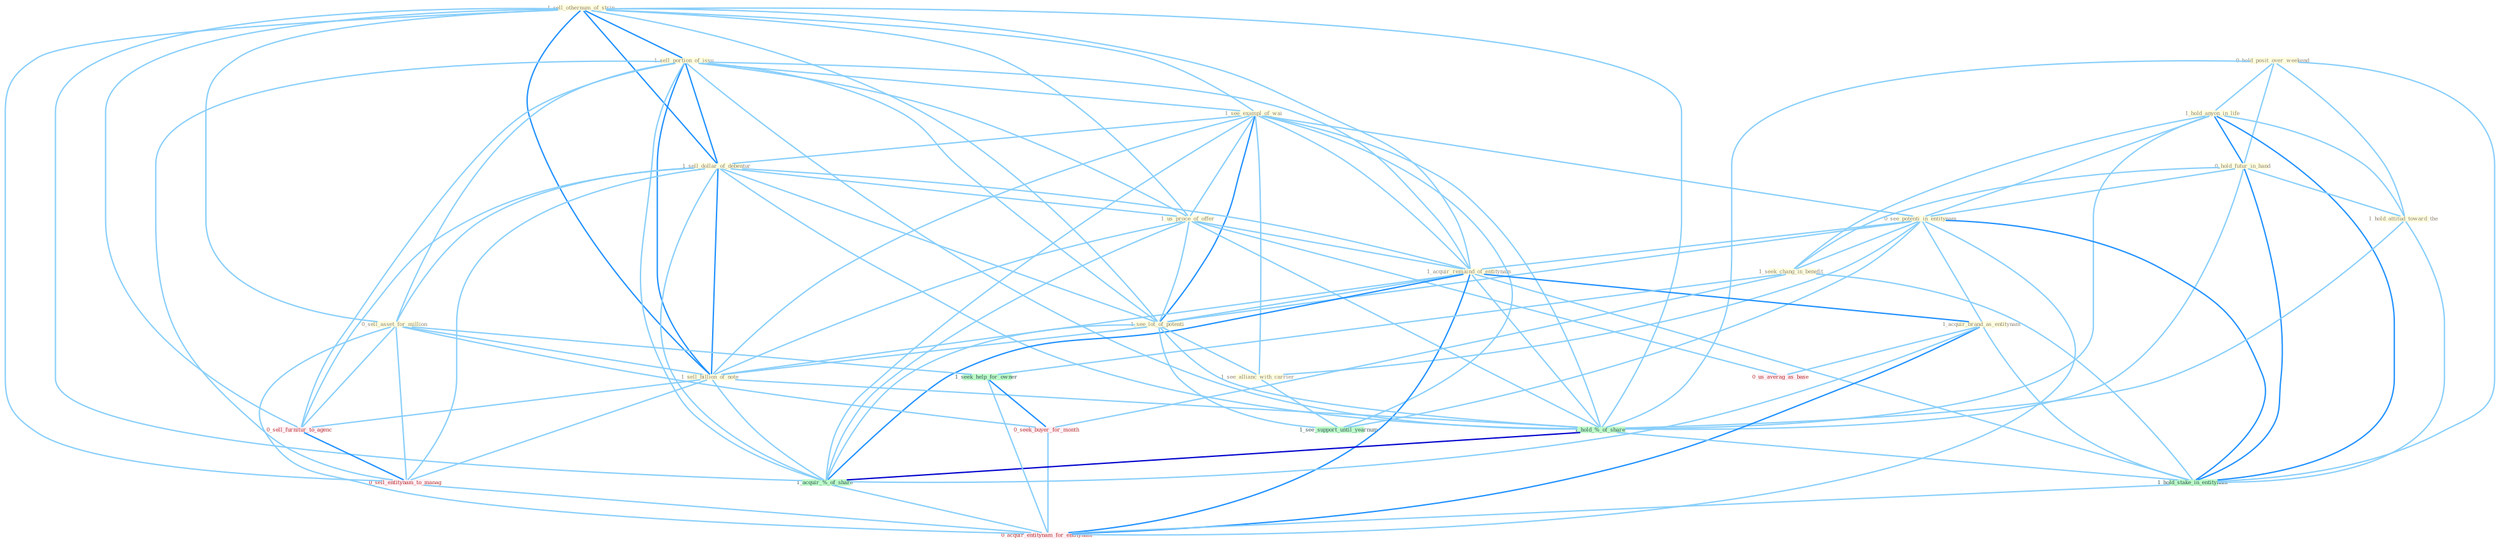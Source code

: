 Graph G{ 
    node
    [shape=polygon,style=filled,width=.5,height=.06,color="#BDFCC9",fixedsize=true,fontsize=4,
    fontcolor="#2f4f4f"];
    {node
    [color="#ffffe0", fontcolor="#8b7d6b"] "1_sell_othernum_of_strip " "1_sell_portion_of_issu " "0_hold_posit_over_weekend " "1_hold_anyon_in_life " "0_hold_futur_in_hand " "1_see_exampl_of_wai " "1_sell_dollar_of_debentur " "1_us_proce_of_offer " "0_see_potenti_in_entitynam " "1_hold_attitud_toward_the " "1_acquir_remaind_of_entitynam " "1_seek_chang_in_benefit " "0_sell_asset_for_million " "1_acquir_brand_as_entitynam " "1_see_lot_of_potenti " "1_see_allianc_with_carrier " "1_sell_billion_of_note "}
{node [color="#fff0f5", fontcolor="#b22222"] "0_seek_buyer_for_month " "0_sell_furnitur_to_agenc " "0_us_averag_as_base " "0_sell_entitynam_to_manag " "0_acquir_entitynam_for_entitynam "}
edge [color="#B0E2FF"];

	"1_sell_othernum_of_strip " -- "1_sell_portion_of_issu " [w="2", color="#1e90ff" , len=0.8];
	"1_sell_othernum_of_strip " -- "1_see_exampl_of_wai " [w="1", color="#87cefa" ];
	"1_sell_othernum_of_strip " -- "1_sell_dollar_of_debentur " [w="2", color="#1e90ff" , len=0.8];
	"1_sell_othernum_of_strip " -- "1_us_proce_of_offer " [w="1", color="#87cefa" ];
	"1_sell_othernum_of_strip " -- "1_acquir_remaind_of_entitynam " [w="1", color="#87cefa" ];
	"1_sell_othernum_of_strip " -- "0_sell_asset_for_million " [w="1", color="#87cefa" ];
	"1_sell_othernum_of_strip " -- "1_see_lot_of_potenti " [w="1", color="#87cefa" ];
	"1_sell_othernum_of_strip " -- "1_sell_billion_of_note " [w="2", color="#1e90ff" , len=0.8];
	"1_sell_othernum_of_strip " -- "1_hold_%_of_share " [w="1", color="#87cefa" ];
	"1_sell_othernum_of_strip " -- "1_acquir_%_of_share " [w="1", color="#87cefa" ];
	"1_sell_othernum_of_strip " -- "0_sell_furnitur_to_agenc " [w="1", color="#87cefa" ];
	"1_sell_othernum_of_strip " -- "0_sell_entitynam_to_manag " [w="1", color="#87cefa" ];
	"1_sell_portion_of_issu " -- "1_see_exampl_of_wai " [w="1", color="#87cefa" ];
	"1_sell_portion_of_issu " -- "1_sell_dollar_of_debentur " [w="2", color="#1e90ff" , len=0.8];
	"1_sell_portion_of_issu " -- "1_us_proce_of_offer " [w="1", color="#87cefa" ];
	"1_sell_portion_of_issu " -- "1_acquir_remaind_of_entitynam " [w="1", color="#87cefa" ];
	"1_sell_portion_of_issu " -- "0_sell_asset_for_million " [w="1", color="#87cefa" ];
	"1_sell_portion_of_issu " -- "1_see_lot_of_potenti " [w="1", color="#87cefa" ];
	"1_sell_portion_of_issu " -- "1_sell_billion_of_note " [w="2", color="#1e90ff" , len=0.8];
	"1_sell_portion_of_issu " -- "1_hold_%_of_share " [w="1", color="#87cefa" ];
	"1_sell_portion_of_issu " -- "1_acquir_%_of_share " [w="1", color="#87cefa" ];
	"1_sell_portion_of_issu " -- "0_sell_furnitur_to_agenc " [w="1", color="#87cefa" ];
	"1_sell_portion_of_issu " -- "0_sell_entitynam_to_manag " [w="1", color="#87cefa" ];
	"0_hold_posit_over_weekend " -- "1_hold_anyon_in_life " [w="1", color="#87cefa" ];
	"0_hold_posit_over_weekend " -- "0_hold_futur_in_hand " [w="1", color="#87cefa" ];
	"0_hold_posit_over_weekend " -- "1_hold_attitud_toward_the " [w="1", color="#87cefa" ];
	"0_hold_posit_over_weekend " -- "1_hold_%_of_share " [w="1", color="#87cefa" ];
	"0_hold_posit_over_weekend " -- "1_hold_stake_in_entitynam " [w="1", color="#87cefa" ];
	"1_hold_anyon_in_life " -- "0_hold_futur_in_hand " [w="2", color="#1e90ff" , len=0.8];
	"1_hold_anyon_in_life " -- "0_see_potenti_in_entitynam " [w="1", color="#87cefa" ];
	"1_hold_anyon_in_life " -- "1_hold_attitud_toward_the " [w="1", color="#87cefa" ];
	"1_hold_anyon_in_life " -- "1_seek_chang_in_benefit " [w="1", color="#87cefa" ];
	"1_hold_anyon_in_life " -- "1_hold_%_of_share " [w="1", color="#87cefa" ];
	"1_hold_anyon_in_life " -- "1_hold_stake_in_entitynam " [w="2", color="#1e90ff" , len=0.8];
	"0_hold_futur_in_hand " -- "0_see_potenti_in_entitynam " [w="1", color="#87cefa" ];
	"0_hold_futur_in_hand " -- "1_hold_attitud_toward_the " [w="1", color="#87cefa" ];
	"0_hold_futur_in_hand " -- "1_seek_chang_in_benefit " [w="1", color="#87cefa" ];
	"0_hold_futur_in_hand " -- "1_hold_%_of_share " [w="1", color="#87cefa" ];
	"0_hold_futur_in_hand " -- "1_hold_stake_in_entitynam " [w="2", color="#1e90ff" , len=0.8];
	"1_see_exampl_of_wai " -- "1_sell_dollar_of_debentur " [w="1", color="#87cefa" ];
	"1_see_exampl_of_wai " -- "1_us_proce_of_offer " [w="1", color="#87cefa" ];
	"1_see_exampl_of_wai " -- "0_see_potenti_in_entitynam " [w="1", color="#87cefa" ];
	"1_see_exampl_of_wai " -- "1_acquir_remaind_of_entitynam " [w="1", color="#87cefa" ];
	"1_see_exampl_of_wai " -- "1_see_lot_of_potenti " [w="2", color="#1e90ff" , len=0.8];
	"1_see_exampl_of_wai " -- "1_see_allianc_with_carrier " [w="1", color="#87cefa" ];
	"1_see_exampl_of_wai " -- "1_sell_billion_of_note " [w="1", color="#87cefa" ];
	"1_see_exampl_of_wai " -- "1_hold_%_of_share " [w="1", color="#87cefa" ];
	"1_see_exampl_of_wai " -- "1_acquir_%_of_share " [w="1", color="#87cefa" ];
	"1_see_exampl_of_wai " -- "1_see_support_until_yearnum " [w="1", color="#87cefa" ];
	"1_sell_dollar_of_debentur " -- "1_us_proce_of_offer " [w="1", color="#87cefa" ];
	"1_sell_dollar_of_debentur " -- "1_acquir_remaind_of_entitynam " [w="1", color="#87cefa" ];
	"1_sell_dollar_of_debentur " -- "0_sell_asset_for_million " [w="1", color="#87cefa" ];
	"1_sell_dollar_of_debentur " -- "1_see_lot_of_potenti " [w="1", color="#87cefa" ];
	"1_sell_dollar_of_debentur " -- "1_sell_billion_of_note " [w="2", color="#1e90ff" , len=0.8];
	"1_sell_dollar_of_debentur " -- "1_hold_%_of_share " [w="1", color="#87cefa" ];
	"1_sell_dollar_of_debentur " -- "1_acquir_%_of_share " [w="1", color="#87cefa" ];
	"1_sell_dollar_of_debentur " -- "0_sell_furnitur_to_agenc " [w="1", color="#87cefa" ];
	"1_sell_dollar_of_debentur " -- "0_sell_entitynam_to_manag " [w="1", color="#87cefa" ];
	"1_us_proce_of_offer " -- "1_acquir_remaind_of_entitynam " [w="1", color="#87cefa" ];
	"1_us_proce_of_offer " -- "1_see_lot_of_potenti " [w="1", color="#87cefa" ];
	"1_us_proce_of_offer " -- "1_sell_billion_of_note " [w="1", color="#87cefa" ];
	"1_us_proce_of_offer " -- "1_hold_%_of_share " [w="1", color="#87cefa" ];
	"1_us_proce_of_offer " -- "1_acquir_%_of_share " [w="1", color="#87cefa" ];
	"1_us_proce_of_offer " -- "0_us_averag_as_base " [w="1", color="#87cefa" ];
	"0_see_potenti_in_entitynam " -- "1_acquir_remaind_of_entitynam " [w="1", color="#87cefa" ];
	"0_see_potenti_in_entitynam " -- "1_seek_chang_in_benefit " [w="1", color="#87cefa" ];
	"0_see_potenti_in_entitynam " -- "1_acquir_brand_as_entitynam " [w="1", color="#87cefa" ];
	"0_see_potenti_in_entitynam " -- "1_see_lot_of_potenti " [w="1", color="#87cefa" ];
	"0_see_potenti_in_entitynam " -- "1_see_allianc_with_carrier " [w="1", color="#87cefa" ];
	"0_see_potenti_in_entitynam " -- "1_hold_stake_in_entitynam " [w="2", color="#1e90ff" , len=0.8];
	"0_see_potenti_in_entitynam " -- "1_see_support_until_yearnum " [w="1", color="#87cefa" ];
	"0_see_potenti_in_entitynam " -- "0_acquir_entitynam_for_entitynam " [w="1", color="#87cefa" ];
	"1_hold_attitud_toward_the " -- "1_hold_%_of_share " [w="1", color="#87cefa" ];
	"1_hold_attitud_toward_the " -- "1_hold_stake_in_entitynam " [w="1", color="#87cefa" ];
	"1_acquir_remaind_of_entitynam " -- "1_acquir_brand_as_entitynam " [w="2", color="#1e90ff" , len=0.8];
	"1_acquir_remaind_of_entitynam " -- "1_see_lot_of_potenti " [w="1", color="#87cefa" ];
	"1_acquir_remaind_of_entitynam " -- "1_sell_billion_of_note " [w="1", color="#87cefa" ];
	"1_acquir_remaind_of_entitynam " -- "1_hold_%_of_share " [w="1", color="#87cefa" ];
	"1_acquir_remaind_of_entitynam " -- "1_hold_stake_in_entitynam " [w="1", color="#87cefa" ];
	"1_acquir_remaind_of_entitynam " -- "1_acquir_%_of_share " [w="2", color="#1e90ff" , len=0.8];
	"1_acquir_remaind_of_entitynam " -- "0_acquir_entitynam_for_entitynam " [w="2", color="#1e90ff" , len=0.8];
	"1_seek_chang_in_benefit " -- "1_hold_stake_in_entitynam " [w="1", color="#87cefa" ];
	"1_seek_chang_in_benefit " -- "1_seek_help_for_owner " [w="1", color="#87cefa" ];
	"1_seek_chang_in_benefit " -- "0_seek_buyer_for_month " [w="1", color="#87cefa" ];
	"0_sell_asset_for_million " -- "1_sell_billion_of_note " [w="1", color="#87cefa" ];
	"0_sell_asset_for_million " -- "1_seek_help_for_owner " [w="1", color="#87cefa" ];
	"0_sell_asset_for_million " -- "0_seek_buyer_for_month " [w="1", color="#87cefa" ];
	"0_sell_asset_for_million " -- "0_sell_furnitur_to_agenc " [w="1", color="#87cefa" ];
	"0_sell_asset_for_million " -- "0_sell_entitynam_to_manag " [w="1", color="#87cefa" ];
	"0_sell_asset_for_million " -- "0_acquir_entitynam_for_entitynam " [w="1", color="#87cefa" ];
	"1_acquir_brand_as_entitynam " -- "1_hold_stake_in_entitynam " [w="1", color="#87cefa" ];
	"1_acquir_brand_as_entitynam " -- "1_acquir_%_of_share " [w="1", color="#87cefa" ];
	"1_acquir_brand_as_entitynam " -- "0_us_averag_as_base " [w="1", color="#87cefa" ];
	"1_acquir_brand_as_entitynam " -- "0_acquir_entitynam_for_entitynam " [w="2", color="#1e90ff" , len=0.8];
	"1_see_lot_of_potenti " -- "1_see_allianc_with_carrier " [w="1", color="#87cefa" ];
	"1_see_lot_of_potenti " -- "1_sell_billion_of_note " [w="1", color="#87cefa" ];
	"1_see_lot_of_potenti " -- "1_hold_%_of_share " [w="1", color="#87cefa" ];
	"1_see_lot_of_potenti " -- "1_acquir_%_of_share " [w="1", color="#87cefa" ];
	"1_see_lot_of_potenti " -- "1_see_support_until_yearnum " [w="1", color="#87cefa" ];
	"1_see_allianc_with_carrier " -- "1_see_support_until_yearnum " [w="1", color="#87cefa" ];
	"1_sell_billion_of_note " -- "1_hold_%_of_share " [w="1", color="#87cefa" ];
	"1_sell_billion_of_note " -- "1_acquir_%_of_share " [w="1", color="#87cefa" ];
	"1_sell_billion_of_note " -- "0_sell_furnitur_to_agenc " [w="1", color="#87cefa" ];
	"1_sell_billion_of_note " -- "0_sell_entitynam_to_manag " [w="1", color="#87cefa" ];
	"1_hold_%_of_share " -- "1_hold_stake_in_entitynam " [w="1", color="#87cefa" ];
	"1_hold_%_of_share " -- "1_acquir_%_of_share " [w="3", color="#0000cd" , len=0.6];
	"1_hold_stake_in_entitynam " -- "0_acquir_entitynam_for_entitynam " [w="1", color="#87cefa" ];
	"1_seek_help_for_owner " -- "0_seek_buyer_for_month " [w="2", color="#1e90ff" , len=0.8];
	"1_seek_help_for_owner " -- "0_acquir_entitynam_for_entitynam " [w="1", color="#87cefa" ];
	"0_seek_buyer_for_month " -- "0_acquir_entitynam_for_entitynam " [w="1", color="#87cefa" ];
	"1_acquir_%_of_share " -- "0_acquir_entitynam_for_entitynam " [w="1", color="#87cefa" ];
	"0_sell_furnitur_to_agenc " -- "0_sell_entitynam_to_manag " [w="2", color="#1e90ff" , len=0.8];
	"0_sell_entitynam_to_manag " -- "0_acquir_entitynam_for_entitynam " [w="1", color="#87cefa" ];
}